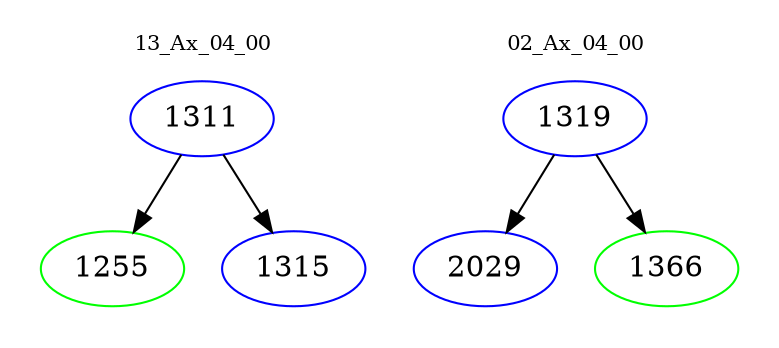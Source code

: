 digraph{
subgraph cluster_0 {
color = white
label = "13_Ax_04_00";
fontsize=10;
T0_1311 [label="1311", color="blue"]
T0_1311 -> T0_1255 [color="black"]
T0_1255 [label="1255", color="green"]
T0_1311 -> T0_1315 [color="black"]
T0_1315 [label="1315", color="blue"]
}
subgraph cluster_1 {
color = white
label = "02_Ax_04_00";
fontsize=10;
T1_1319 [label="1319", color="blue"]
T1_1319 -> T1_2029 [color="black"]
T1_2029 [label="2029", color="blue"]
T1_1319 -> T1_1366 [color="black"]
T1_1366 [label="1366", color="green"]
}
}
